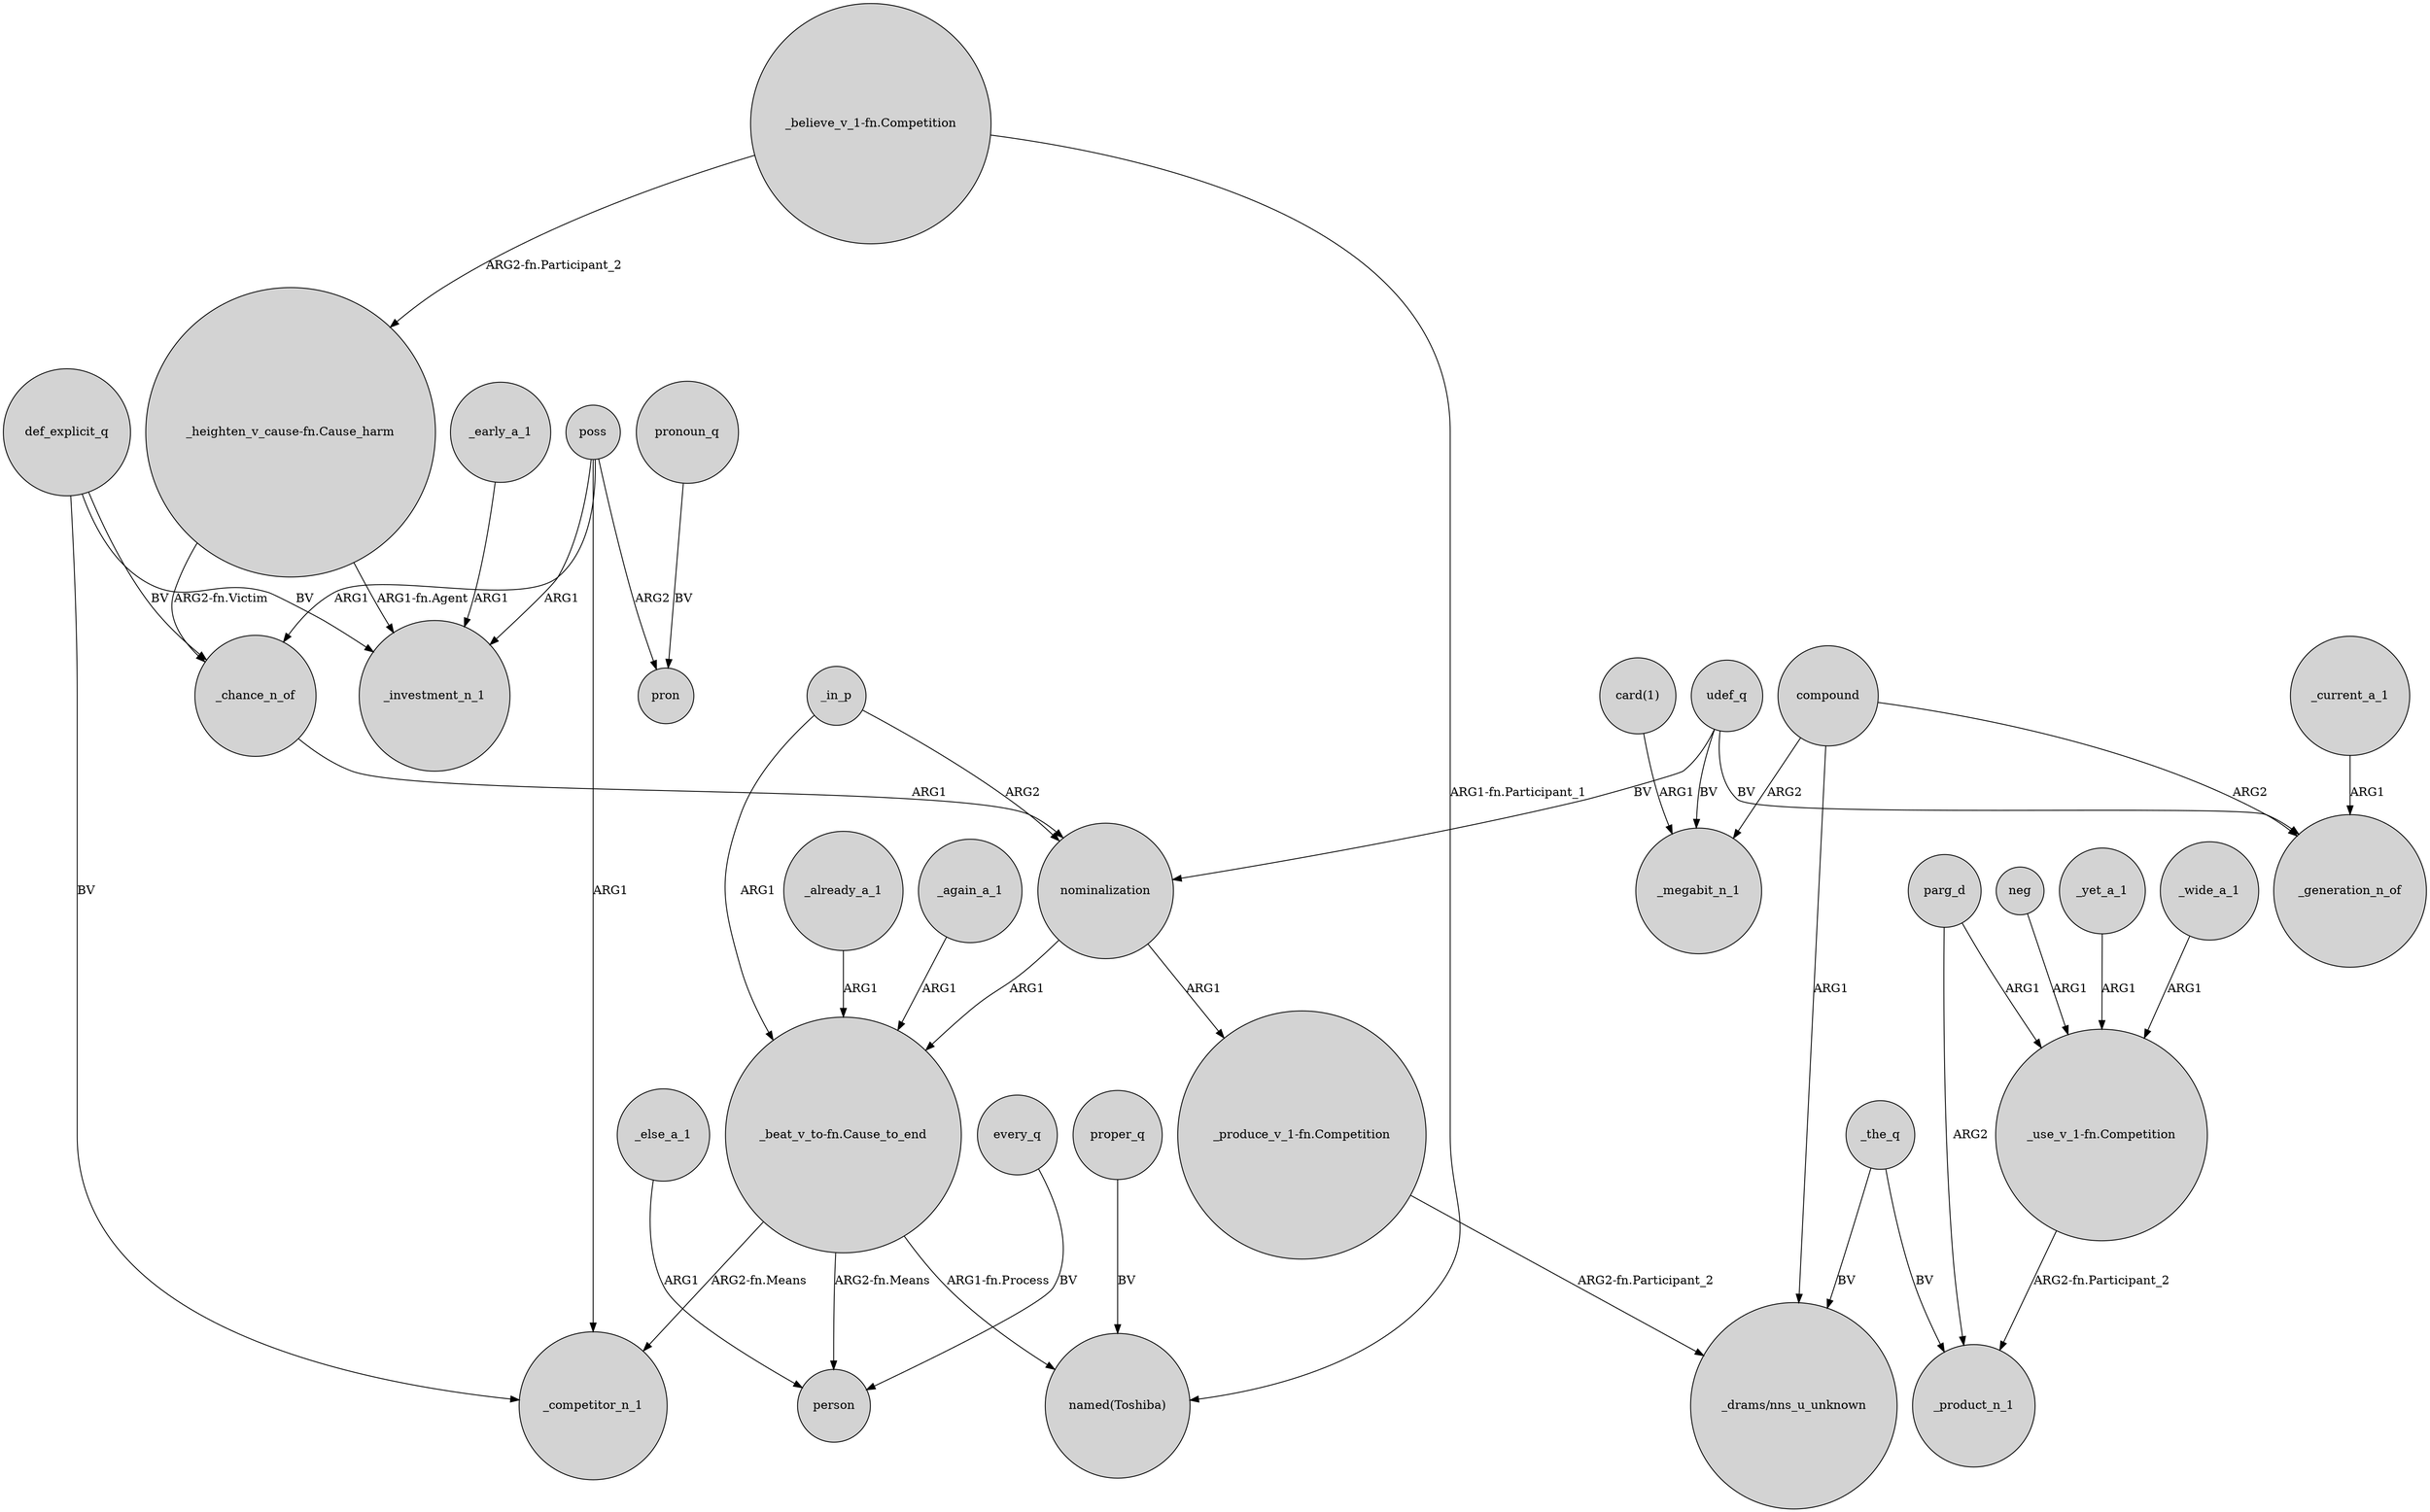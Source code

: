 digraph {
	node [shape=circle style=filled]
	def_explicit_q -> _chance_n_of [label=BV]
	parg_d -> _product_n_1 [label=ARG2]
	udef_q -> _megabit_n_1 [label=BV]
	"_heighten_v_cause-fn.Cause_harm" -> _chance_n_of [label="ARG2-fn.Victim"]
	every_q -> person [label=BV]
	_yet_a_1 -> "_use_v_1-fn.Competition" [label=ARG1]
	_wide_a_1 -> "_use_v_1-fn.Competition" [label=ARG1]
	poss -> _chance_n_of [label=ARG1]
	udef_q -> nominalization [label=BV]
	_already_a_1 -> "_beat_v_to-fn.Cause_to_end" [label=ARG1]
	_the_q -> _product_n_1 [label=BV]
	parg_d -> "_use_v_1-fn.Competition" [label=ARG1]
	def_explicit_q -> _competitor_n_1 [label=BV]
	"_use_v_1-fn.Competition" -> _product_n_1 [label="ARG2-fn.Participant_2"]
	udef_q -> _generation_n_of [label=BV]
	compound -> "_drams/nns_u_unknown" [label=ARG1]
	poss -> _investment_n_1 [label=ARG1]
	pronoun_q -> pron [label=BV]
	_else_a_1 -> person [label=ARG1]
	_current_a_1 -> _generation_n_of [label=ARG1]
	"_believe_v_1-fn.Competition" -> "_heighten_v_cause-fn.Cause_harm" [label="ARG2-fn.Participant_2"]
	poss -> pron [label=ARG2]
	"_beat_v_to-fn.Cause_to_end" -> person [label="ARG2-fn.Means"]
	_the_q -> "_drams/nns_u_unknown" [label=BV]
	"_beat_v_to-fn.Cause_to_end" -> "named(Toshiba)" [label="ARG1-fn.Process"]
	"_beat_v_to-fn.Cause_to_end" -> _competitor_n_1 [label="ARG2-fn.Means"]
	_chance_n_of -> nominalization [label=ARG1]
	"_produce_v_1-fn.Competition" -> "_drams/nns_u_unknown" [label="ARG2-fn.Participant_2"]
	compound -> _generation_n_of [label=ARG2]
	_again_a_1 -> "_beat_v_to-fn.Cause_to_end" [label=ARG1]
	"_believe_v_1-fn.Competition" -> "named(Toshiba)" [label="ARG1-fn.Participant_1"]
	nominalization -> "_produce_v_1-fn.Competition" [label=ARG1]
	_in_p -> "_beat_v_to-fn.Cause_to_end" [label=ARG1]
	compound -> _megabit_n_1 [label=ARG2]
	neg -> "_use_v_1-fn.Competition" [label=ARG1]
	def_explicit_q -> _investment_n_1 [label=BV]
	"_heighten_v_cause-fn.Cause_harm" -> _investment_n_1 [label="ARG1-fn.Agent"]
	_in_p -> nominalization [label=ARG2]
	poss -> _competitor_n_1 [label=ARG1]
	proper_q -> "named(Toshiba)" [label=BV]
	_early_a_1 -> _investment_n_1 [label=ARG1]
	"card(1)" -> _megabit_n_1 [label=ARG1]
	nominalization -> "_beat_v_to-fn.Cause_to_end" [label=ARG1]
}
